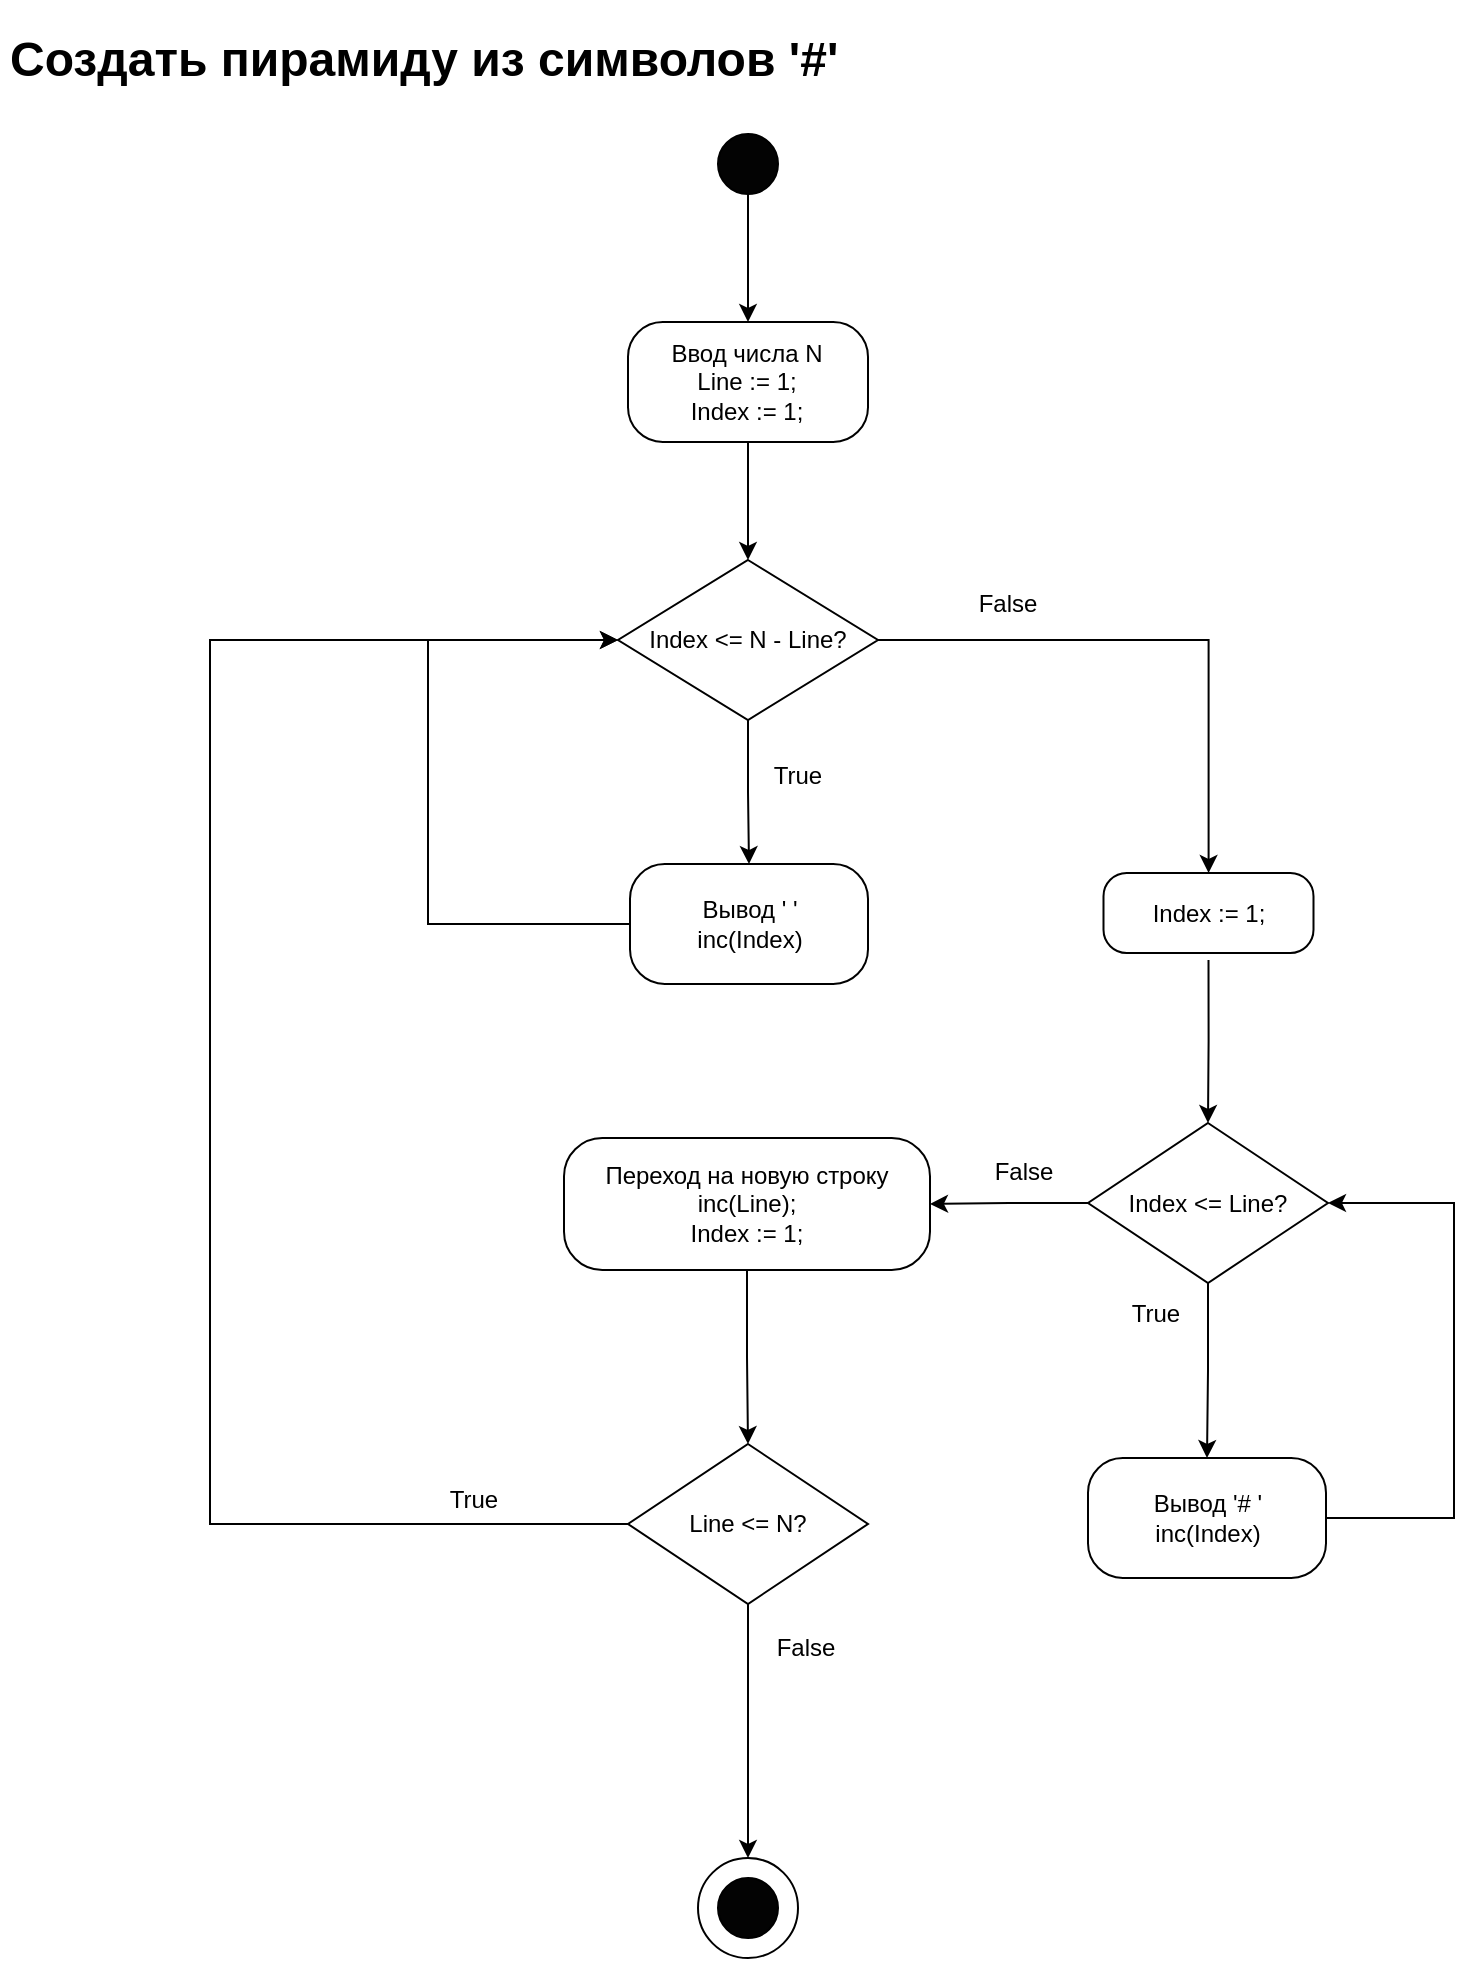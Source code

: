 <mxfile version="13.8.0" type="github">
  <diagram id="C5RBs43oDa-KdzZeNtuy" name="Page-1">
    <mxGraphModel dx="1278" dy="548" grid="0" gridSize="10" guides="1" tooltips="1" connect="1" arrows="1" fold="1" page="1" pageScale="1" pageWidth="827" pageHeight="1169" math="0" shadow="0">
      <root>
        <mxCell id="WIyWlLk6GJQsqaUBKTNV-0" />
        <mxCell id="WIyWlLk6GJQsqaUBKTNV-1" parent="WIyWlLk6GJQsqaUBKTNV-0" />
        <mxCell id="AhSV-trbJ5OTMqngt9kD-1" value="&lt;h1&gt;Создать пирамиду из символов &#39;#&#39;&lt;/h1&gt;" style="text;html=1;strokeColor=none;fillColor=none;spacing=5;spacingTop=-20;whiteSpace=wrap;overflow=hidden;rounded=0;" parent="WIyWlLk6GJQsqaUBKTNV-1" vertex="1">
          <mxGeometry x="40" y="40" width="440" height="40" as="geometry" />
        </mxCell>
        <mxCell id="AhSV-trbJ5OTMqngt9kD-9" style="edgeStyle=orthogonalEdgeStyle;rounded=0;orthogonalLoop=1;jettySize=auto;html=1;exitX=0.5;exitY=1;exitDx=0;exitDy=0;entryX=0.5;entryY=0;entryDx=0;entryDy=0;" parent="WIyWlLk6GJQsqaUBKTNV-1" source="AhSV-trbJ5OTMqngt9kD-2" target="AhSV-trbJ5OTMqngt9kD-3" edge="1">
          <mxGeometry relative="1" as="geometry" />
        </mxCell>
        <mxCell id="AhSV-trbJ5OTMqngt9kD-2" value="" style="ellipse;whiteSpace=wrap;html=1;aspect=fixed;fillColor=#030303;shadow=0;" parent="WIyWlLk6GJQsqaUBKTNV-1" vertex="1">
          <mxGeometry x="399" y="97" width="30" height="30" as="geometry" />
        </mxCell>
        <mxCell id="KujpJCQLHhz-ug4YmuEu-13" style="edgeStyle=orthogonalEdgeStyle;rounded=0;orthogonalLoop=1;jettySize=auto;html=1;exitX=0.5;exitY=1;exitDx=0;exitDy=0;entryX=0.5;entryY=0;entryDx=0;entryDy=0;" edge="1" parent="WIyWlLk6GJQsqaUBKTNV-1" source="AhSV-trbJ5OTMqngt9kD-3" target="AhSV-trbJ5OTMqngt9kD-31">
          <mxGeometry relative="1" as="geometry" />
        </mxCell>
        <mxCell id="AhSV-trbJ5OTMqngt9kD-3" value="" style="rounded=1;whiteSpace=wrap;html=1;fillColor=#FFFFFF;arcSize=29;strokeColor=#000000;" parent="WIyWlLk6GJQsqaUBKTNV-1" vertex="1">
          <mxGeometry x="354" y="191" width="120" height="60" as="geometry" />
        </mxCell>
        <mxCell id="AhSV-trbJ5OTMqngt9kD-4" value="Ввод числа N&lt;br&gt;Line := 1;&lt;br&gt;Index := 1;" style="text;html=1;strokeColor=none;fillColor=none;align=center;verticalAlign=middle;whiteSpace=wrap;rounded=0;" parent="WIyWlLk6GJQsqaUBKTNV-1" vertex="1">
          <mxGeometry x="372" y="206" width="83" height="30" as="geometry" />
        </mxCell>
        <mxCell id="AhSV-trbJ5OTMqngt9kD-20" value="" style="group" parent="WIyWlLk6GJQsqaUBKTNV-1" vertex="1" connectable="0">
          <mxGeometry x="355" y="462" width="119" height="60" as="geometry" />
        </mxCell>
        <mxCell id="AhSV-trbJ5OTMqngt9kD-11" value="" style="rounded=1;whiteSpace=wrap;html=1;fillColor=#FFFFFF;arcSize=29;strokeColor=#000000;" parent="AhSV-trbJ5OTMqngt9kD-20" vertex="1">
          <mxGeometry width="119" height="60" as="geometry" />
        </mxCell>
        <mxCell id="AhSV-trbJ5OTMqngt9kD-13" value="Вывод &#39; &#39;&lt;br&gt;inc(Index)" style="text;html=1;strokeColor=none;fillColor=none;align=center;verticalAlign=middle;whiteSpace=wrap;rounded=0;" parent="AhSV-trbJ5OTMqngt9kD-20" vertex="1">
          <mxGeometry x="29.5" y="15" width="60" height="30" as="geometry" />
        </mxCell>
        <mxCell id="lAccN52SBvZUJXnm4NxN-3" style="edgeStyle=orthogonalEdgeStyle;rounded=0;orthogonalLoop=1;jettySize=auto;html=1;exitX=0.5;exitY=1;exitDx=0;exitDy=0;entryX=0.5;entryY=0;entryDx=0;entryDy=0;" parent="WIyWlLk6GJQsqaUBKTNV-1" source="AhSV-trbJ5OTMqngt9kD-31" target="AhSV-trbJ5OTMqngt9kD-11" edge="1">
          <mxGeometry relative="1" as="geometry" />
        </mxCell>
        <mxCell id="lAccN52SBvZUJXnm4NxN-13" style="edgeStyle=orthogonalEdgeStyle;rounded=0;orthogonalLoop=1;jettySize=auto;html=1;" parent="WIyWlLk6GJQsqaUBKTNV-1" source="AhSV-trbJ5OTMqngt9kD-31" target="lAccN52SBvZUJXnm4NxN-7" edge="1">
          <mxGeometry relative="1" as="geometry" />
        </mxCell>
        <mxCell id="AhSV-trbJ5OTMqngt9kD-31" value="" style="rhombus;whiteSpace=wrap;html=1;strokeColor=#000000;fillColor=#FFFFFF;" parent="WIyWlLk6GJQsqaUBKTNV-1" vertex="1">
          <mxGeometry x="349" y="310" width="130" height="80" as="geometry" />
        </mxCell>
        <mxCell id="AhSV-trbJ5OTMqngt9kD-32" value="Index &amp;lt;= N - Line?" style="text;html=1;strokeColor=none;fillColor=none;align=center;verticalAlign=middle;whiteSpace=wrap;rounded=0;" parent="WIyWlLk6GJQsqaUBKTNV-1" vertex="1">
          <mxGeometry x="361" y="340" width="106" height="20" as="geometry" />
        </mxCell>
        <mxCell id="AhSV-trbJ5OTMqngt9kD-43" value="True" style="text;html=1;strokeColor=none;fillColor=none;align=center;verticalAlign=middle;whiteSpace=wrap;rounded=0;" parent="WIyWlLk6GJQsqaUBKTNV-1" vertex="1">
          <mxGeometry x="257" y="770" width="40" height="20" as="geometry" />
        </mxCell>
        <mxCell id="AhSV-trbJ5OTMqngt9kD-44" value="False" style="text;html=1;strokeColor=none;fillColor=none;align=center;verticalAlign=middle;whiteSpace=wrap;rounded=0;" parent="WIyWlLk6GJQsqaUBKTNV-1" vertex="1">
          <mxGeometry x="423" y="844" width="40" height="20" as="geometry" />
        </mxCell>
        <mxCell id="AhSV-trbJ5OTMqngt9kD-46" value="True" style="text;html=1;strokeColor=none;fillColor=none;align=center;verticalAlign=middle;whiteSpace=wrap;rounded=0;" parent="WIyWlLk6GJQsqaUBKTNV-1" vertex="1">
          <mxGeometry x="419" y="408" width="40" height="20" as="geometry" />
        </mxCell>
        <mxCell id="AhSV-trbJ5OTMqngt9kD-47" value="False" style="text;html=1;strokeColor=none;fillColor=none;align=center;verticalAlign=middle;whiteSpace=wrap;rounded=0;" parent="WIyWlLk6GJQsqaUBKTNV-1" vertex="1">
          <mxGeometry x="524" y="322" width="40" height="20" as="geometry" />
        </mxCell>
        <mxCell id="AhSV-trbJ5OTMqngt9kD-48" value="" style="ellipse;whiteSpace=wrap;html=1;aspect=fixed;fillColor=#030303;" parent="WIyWlLk6GJQsqaUBKTNV-1" vertex="1">
          <mxGeometry x="399" y="969" width="30" height="30" as="geometry" />
        </mxCell>
        <mxCell id="AhSV-trbJ5OTMqngt9kD-49" value="" style="ellipse;whiteSpace=wrap;html=1;aspect=fixed;fillColor=none;" parent="WIyWlLk6GJQsqaUBKTNV-1" vertex="1">
          <mxGeometry x="389" y="959" width="50" height="50" as="geometry" />
        </mxCell>
        <mxCell id="lAccN52SBvZUJXnm4NxN-4" value="" style="group" parent="WIyWlLk6GJQsqaUBKTNV-1" vertex="1" connectable="0">
          <mxGeometry x="584" y="759" width="119" height="60" as="geometry" />
        </mxCell>
        <mxCell id="lAccN52SBvZUJXnm4NxN-5" value="" style="rounded=1;whiteSpace=wrap;html=1;fillColor=#FFFFFF;arcSize=29;strokeColor=#000000;" parent="lAccN52SBvZUJXnm4NxN-4" vertex="1">
          <mxGeometry width="119" height="60" as="geometry" />
        </mxCell>
        <mxCell id="lAccN52SBvZUJXnm4NxN-6" value="Вывод &#39;# &#39;&lt;br&gt;inc(Index)" style="text;html=1;strokeColor=none;fillColor=none;align=center;verticalAlign=middle;whiteSpace=wrap;rounded=0;" parent="lAccN52SBvZUJXnm4NxN-4" vertex="1">
          <mxGeometry x="29.5" y="15" width="60" height="30" as="geometry" />
        </mxCell>
        <mxCell id="lAccN52SBvZUJXnm4NxN-10" value="" style="group" parent="WIyWlLk6GJQsqaUBKTNV-1" vertex="1" connectable="0">
          <mxGeometry x="584" y="591.5" width="120" height="80" as="geometry" />
        </mxCell>
        <mxCell id="AhSV-trbJ5OTMqngt9kD-36" value="" style="rhombus;whiteSpace=wrap;html=1;strokeColor=#000000;fillColor=#FFFFFF;" parent="lAccN52SBvZUJXnm4NxN-10" vertex="1">
          <mxGeometry width="120" height="80" as="geometry" />
        </mxCell>
        <mxCell id="AhSV-trbJ5OTMqngt9kD-37" value="Index &amp;lt;= Line?" style="text;html=1;strokeColor=none;fillColor=none;align=center;verticalAlign=middle;whiteSpace=wrap;rounded=0;" parent="lAccN52SBvZUJXnm4NxN-10" vertex="1">
          <mxGeometry y="10" width="120" height="60" as="geometry" />
        </mxCell>
        <mxCell id="lAccN52SBvZUJXnm4NxN-7" value="" style="rounded=1;whiteSpace=wrap;html=1;fillColor=#FFFFFF;arcSize=29;strokeColor=#000000;" parent="WIyWlLk6GJQsqaUBKTNV-1" vertex="1">
          <mxGeometry x="591.75" y="466.5" width="105" height="40" as="geometry" />
        </mxCell>
        <mxCell id="lAccN52SBvZUJXnm4NxN-16" style="edgeStyle=orthogonalEdgeStyle;rounded=0;orthogonalLoop=1;jettySize=auto;html=1;exitX=0.5;exitY=1;exitDx=0;exitDy=0;entryX=0.5;entryY=0;entryDx=0;entryDy=0;" parent="WIyWlLk6GJQsqaUBKTNV-1" source="lAccN52SBvZUJXnm4NxN-8" target="AhSV-trbJ5OTMqngt9kD-36" edge="1">
          <mxGeometry relative="1" as="geometry" />
        </mxCell>
        <mxCell id="lAccN52SBvZUJXnm4NxN-8" value="Index := 1;" style="text;html=1;strokeColor=none;fillColor=none;align=center;verticalAlign=middle;whiteSpace=wrap;rounded=0;" parent="WIyWlLk6GJQsqaUBKTNV-1" vertex="1">
          <mxGeometry x="581" y="463" width="126.5" height="47" as="geometry" />
        </mxCell>
        <mxCell id="KujpJCQLHhz-ug4YmuEu-0" value="" style="group" vertex="1" connectable="0" parent="WIyWlLk6GJQsqaUBKTNV-1">
          <mxGeometry x="354" y="602" width="151" height="63" as="geometry" />
        </mxCell>
        <mxCell id="KujpJCQLHhz-ug4YmuEu-1" value="" style="rounded=1;whiteSpace=wrap;html=1;fillColor=#FFFFFF;arcSize=29;strokeColor=#000000;" vertex="1" parent="KujpJCQLHhz-ug4YmuEu-0">
          <mxGeometry x="-32" y="-3" width="183" height="66" as="geometry" />
        </mxCell>
        <mxCell id="KujpJCQLHhz-ug4YmuEu-2" value="Переход на новую строку&lt;br&gt;inc(Line);&lt;br&gt;Index := 1;" style="text;html=1;strokeColor=none;fillColor=none;align=center;verticalAlign=middle;whiteSpace=wrap;rounded=0;" vertex="1" parent="KujpJCQLHhz-ug4YmuEu-0">
          <mxGeometry x="-19" y="15" width="157" height="30" as="geometry" />
        </mxCell>
        <mxCell id="KujpJCQLHhz-ug4YmuEu-3" value="" style="group" vertex="1" connectable="0" parent="WIyWlLk6GJQsqaUBKTNV-1">
          <mxGeometry x="354" y="752" width="120" height="80" as="geometry" />
        </mxCell>
        <mxCell id="KujpJCQLHhz-ug4YmuEu-4" value="" style="rhombus;whiteSpace=wrap;html=1;strokeColor=#000000;fillColor=#FFFFFF;" vertex="1" parent="KujpJCQLHhz-ug4YmuEu-3">
          <mxGeometry width="120" height="80" as="geometry" />
        </mxCell>
        <mxCell id="KujpJCQLHhz-ug4YmuEu-5" value="Line &amp;lt;= N?" style="text;html=1;strokeColor=none;fillColor=none;align=center;verticalAlign=middle;whiteSpace=wrap;rounded=0;" vertex="1" parent="KujpJCQLHhz-ug4YmuEu-3">
          <mxGeometry x="20" y="25" width="80" height="30" as="geometry" />
        </mxCell>
        <mxCell id="KujpJCQLHhz-ug4YmuEu-6" style="edgeStyle=orthogonalEdgeStyle;rounded=0;orthogonalLoop=1;jettySize=auto;html=1;exitX=0.5;exitY=1;exitDx=0;exitDy=0;entryX=0.5;entryY=0;entryDx=0;entryDy=0;" edge="1" parent="WIyWlLk6GJQsqaUBKTNV-1" source="AhSV-trbJ5OTMqngt9kD-36" target="lAccN52SBvZUJXnm4NxN-5">
          <mxGeometry relative="1" as="geometry" />
        </mxCell>
        <mxCell id="KujpJCQLHhz-ug4YmuEu-7" style="edgeStyle=orthogonalEdgeStyle;rounded=0;orthogonalLoop=1;jettySize=auto;html=1;exitX=1;exitY=0.5;exitDx=0;exitDy=0;entryX=1;entryY=0.5;entryDx=0;entryDy=0;" edge="1" parent="WIyWlLk6GJQsqaUBKTNV-1" source="lAccN52SBvZUJXnm4NxN-5" target="AhSV-trbJ5OTMqngt9kD-37">
          <mxGeometry relative="1" as="geometry">
            <Array as="points">
              <mxPoint x="767" y="789" />
              <mxPoint x="767" y="632" />
            </Array>
          </mxGeometry>
        </mxCell>
        <mxCell id="KujpJCQLHhz-ug4YmuEu-8" style="edgeStyle=orthogonalEdgeStyle;rounded=0;orthogonalLoop=1;jettySize=auto;html=1;exitX=0;exitY=0.5;exitDx=0;exitDy=0;entryX=0;entryY=0.5;entryDx=0;entryDy=0;" edge="1" parent="WIyWlLk6GJQsqaUBKTNV-1" source="AhSV-trbJ5OTMqngt9kD-11" target="AhSV-trbJ5OTMqngt9kD-31">
          <mxGeometry relative="1" as="geometry">
            <mxPoint x="279.6" y="579" as="targetPoint" />
            <Array as="points">
              <mxPoint x="254" y="492" />
              <mxPoint x="254" y="350" />
            </Array>
          </mxGeometry>
        </mxCell>
        <mxCell id="KujpJCQLHhz-ug4YmuEu-10" style="edgeStyle=orthogonalEdgeStyle;rounded=0;orthogonalLoop=1;jettySize=auto;html=1;exitX=0.5;exitY=1;exitDx=0;exitDy=0;entryX=0.5;entryY=0;entryDx=0;entryDy=0;" edge="1" parent="WIyWlLk6GJQsqaUBKTNV-1" source="KujpJCQLHhz-ug4YmuEu-1" target="KujpJCQLHhz-ug4YmuEu-4">
          <mxGeometry relative="1" as="geometry" />
        </mxCell>
        <mxCell id="KujpJCQLHhz-ug4YmuEu-11" style="edgeStyle=orthogonalEdgeStyle;rounded=0;orthogonalLoop=1;jettySize=auto;html=1;exitX=0;exitY=0.5;exitDx=0;exitDy=0;entryX=0;entryY=0.5;entryDx=0;entryDy=0;" edge="1" parent="WIyWlLk6GJQsqaUBKTNV-1" source="KujpJCQLHhz-ug4YmuEu-4" target="AhSV-trbJ5OTMqngt9kD-31">
          <mxGeometry relative="1" as="geometry">
            <Array as="points">
              <mxPoint x="145" y="792" />
              <mxPoint x="145" y="350" />
            </Array>
          </mxGeometry>
        </mxCell>
        <mxCell id="KujpJCQLHhz-ug4YmuEu-12" style="edgeStyle=orthogonalEdgeStyle;rounded=0;orthogonalLoop=1;jettySize=auto;html=1;exitX=0.5;exitY=1;exitDx=0;exitDy=0;" edge="1" parent="WIyWlLk6GJQsqaUBKTNV-1" source="KujpJCQLHhz-ug4YmuEu-4" target="AhSV-trbJ5OTMqngt9kD-49">
          <mxGeometry relative="1" as="geometry" />
        </mxCell>
        <mxCell id="KujpJCQLHhz-ug4YmuEu-45" style="edgeStyle=orthogonalEdgeStyle;rounded=0;orthogonalLoop=1;jettySize=auto;html=1;exitX=0;exitY=0.5;exitDx=0;exitDy=0;entryX=1;entryY=0.5;entryDx=0;entryDy=0;" edge="1" parent="WIyWlLk6GJQsqaUBKTNV-1" source="AhSV-trbJ5OTMqngt9kD-37" target="KujpJCQLHhz-ug4YmuEu-1">
          <mxGeometry relative="1" as="geometry" />
        </mxCell>
        <mxCell id="KujpJCQLHhz-ug4YmuEu-46" value="True" style="text;html=1;strokeColor=none;fillColor=none;align=center;verticalAlign=middle;whiteSpace=wrap;rounded=0;" vertex="1" parent="WIyWlLk6GJQsqaUBKTNV-1">
          <mxGeometry x="598" y="677" width="40" height="20" as="geometry" />
        </mxCell>
        <mxCell id="KujpJCQLHhz-ug4YmuEu-47" value="False" style="text;html=1;strokeColor=none;fillColor=none;align=center;verticalAlign=middle;whiteSpace=wrap;rounded=0;" vertex="1" parent="WIyWlLk6GJQsqaUBKTNV-1">
          <mxGeometry x="532" y="606" width="40" height="20" as="geometry" />
        </mxCell>
      </root>
    </mxGraphModel>
  </diagram>
</mxfile>
